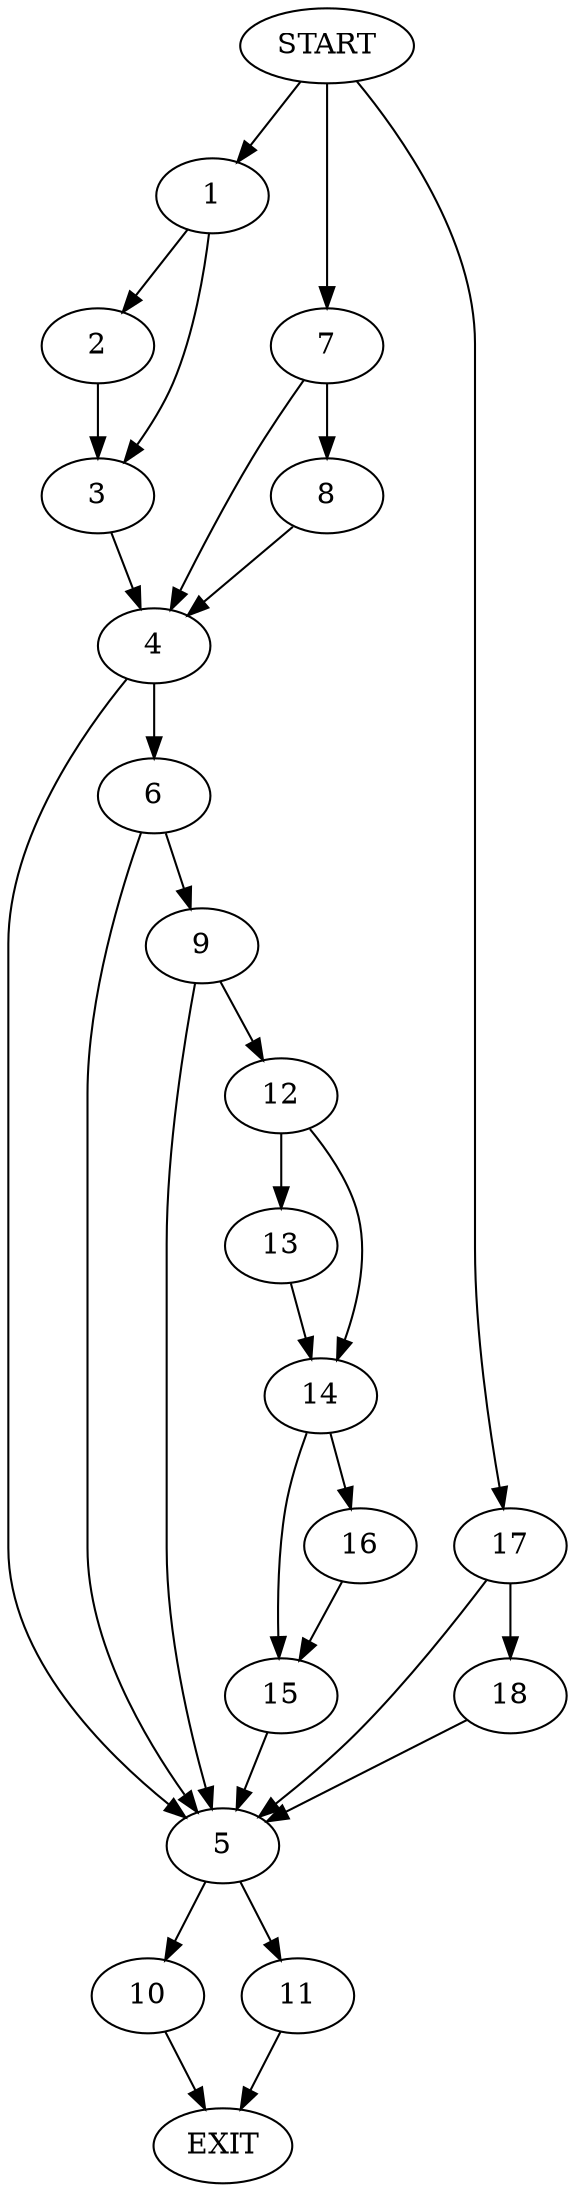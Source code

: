 digraph {
0 [label="START"]
19 [label="EXIT"]
0 -> 1
1 -> 2
1 -> 3
2 -> 3
3 -> 4
4 -> 5
4 -> 6
0 -> 7
7 -> 8
7 -> 4
8 -> 4
6 -> 5
6 -> 9
5 -> 10
5 -> 11
9 -> 12
9 -> 5
12 -> 13
12 -> 14
14 -> 15
14 -> 16
13 -> 14
16 -> 15
15 -> 5
0 -> 17
17 -> 18
17 -> 5
18 -> 5
11 -> 19
10 -> 19
}
